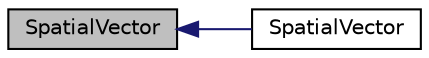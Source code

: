digraph "SpatialVector"
{
  bgcolor="transparent";
  edge [fontname="Helvetica",fontsize="10",labelfontname="Helvetica",labelfontsize="10"];
  node [fontname="Helvetica",fontsize="10",shape=record];
  rankdir="LR";
  Node1 [label="SpatialVector",height=0.2,width=0.4,color="black", fillcolor="grey75", style="filled", fontcolor="black"];
  Node1 -> Node2 [dir="back",color="midnightblue",fontsize="10",style="solid",fontname="Helvetica"];
  Node2 [label="SpatialVector",height=0.2,width=0.4,color="black",URL="$a02460.html#a42f8a94c566193212423f539e02c1aff",tooltip="Construct initialized to zero. "];
}
